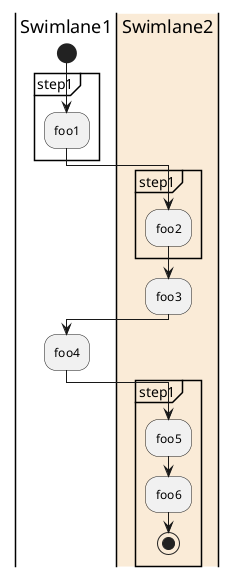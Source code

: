 @startuml
' 使用新语法
|Swimlane1|
start
partition step1 {
    :foo1;
}
|#AntiqueWhite|Swimlane2|
partition step1 {
:foo2;
}
:foo3;
|Swimlane1|
:foo4;
|Swimlane2|
partition step1 {
:foo5;
:foo6;
stop
@enduml